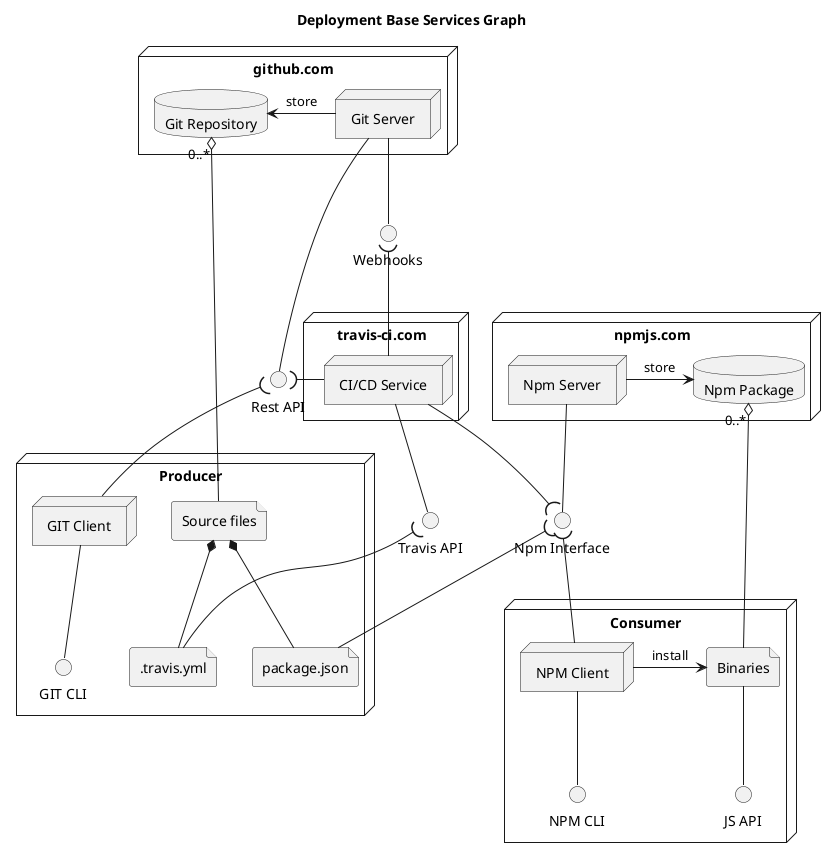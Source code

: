 @startuml services_graph

    title Deployment Base Services Graph

    node "github.com" as github {
        database "Git Repository" as GitRepo [[https://github.com/imazzine/cli]]
        node "Git Server" as GitServer
        GitRepo <- GitServer: store
    }
    interface "Webhooks" as Webhooks [[https://developer.github.com/webhooks/]]
    interface "Rest API" as GitRestApi [[https://developer.github.com/v3/]]
    GitServer -- Webhooks
    GitServer -- GitRestApi
    
    node "npmjs.com" as npmjs {
        node "Npm Server" as NpmService
        database "Npm Package" as NpmPackage [[https://www.npmjs.com/package/@imazzine/cli]]
        NpmService -> NpmPackage: store
    }
    interface "Npm Interface" as NpmInterface [[https://docs.npmjs.com/]]
    NpmService -- NpmInterface

    node "travis-ci.com" as CICDServer {
        node "CI/CD Service" as CICDService [[https://travis-ci.com/imazzine/cli]]
    }
    interface "Travis API" as CICDInterface [[https://docs.travis-ci.com/user/languages/javascript-with-nodejs/]]
    CICDService -- CICDInterface
    Webhooks )-- CICDService
    GitRestApi )- CICDService
    CICDService --( NpmInterface
    
    node "Producer" as Producer {
        node "GIT Client" as GitClient [[https://git-scm.com/downloads]]
        interface "GIT CLI" as GitCli [[https://git-scm.com/book/en/v2/Getting-Started-The-Command-Line]]
        GitClient -- GitCli

        file "Source files" as Sources [[https://github.com/imazzine/cli]]
        file ".travis.yml" as CICDConf [[https://github.com/imazzine/cli/blob/master/.travis.yml]]
        file "package.json" as NPMConfig [[https://github.com/imazzine/cli/blob/master/package.json]]
        GitRepo "0..*" o-- Sources
        Sources *-- CICDConf
        Sources *-- NPMConfig
        GitRestApi )-- GitClient
        CICDInterface )-- CICDConf
        NpmInterface )-- NPMConfig
    }

    node "Consumer" as Consumer {
        node "NPM Client" as NPMClient [[https://www.npmjs.com/get-npm]]
        interface "NPM CLI" as BIN [[https://docs.npmjs.com/cli-documentation/]]
        NpmInterface )-- NPMClient
        NPMClient -- BIN

        file "Binaries" as Binaries
        interface "JS API" as API
        NpmPackage "0..*" o-- Binaries
        NPMClient -> Binaries: install
        Binaries -- API
    }
@enduml